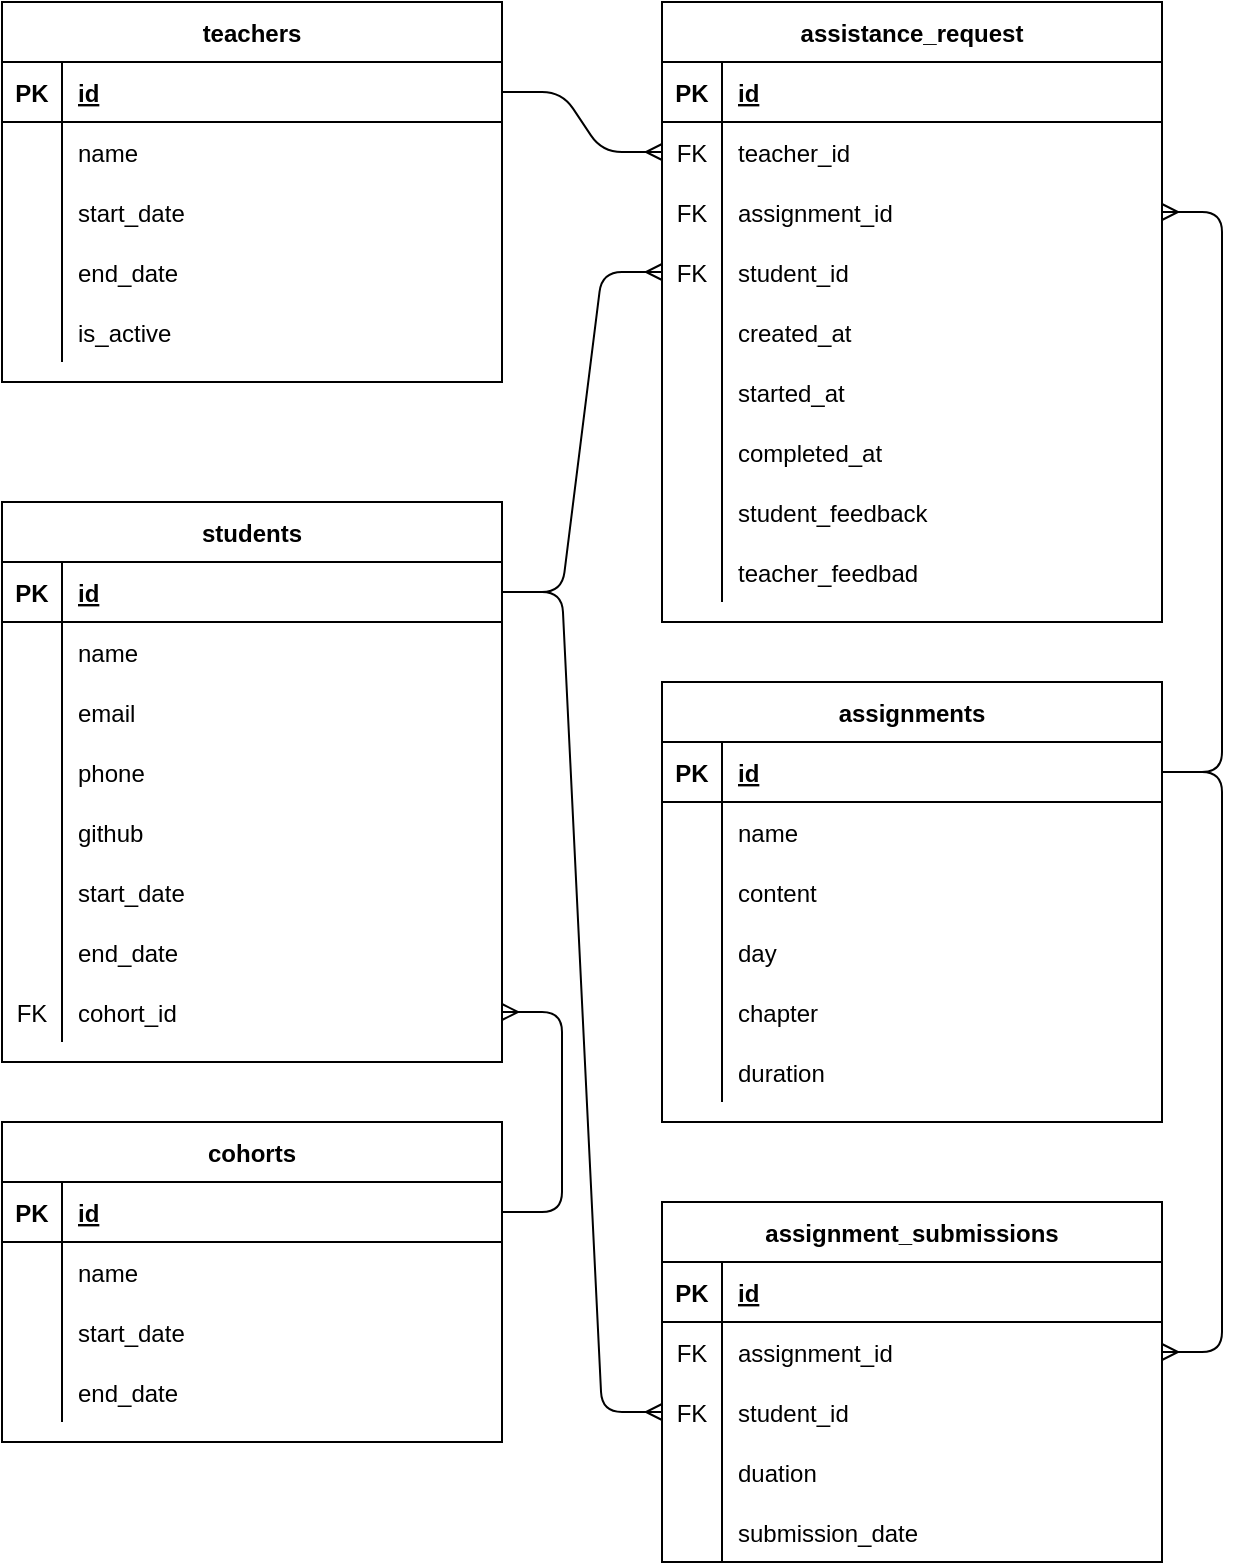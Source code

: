 <mxfile version="13.7.9" type="device"><diagram id="R2lEEEUBdFMjLlhIrx00" name="Page-1"><mxGraphModel dx="1129" dy="1080" grid="1" gridSize="10" guides="1" tooltips="1" connect="1" arrows="1" fold="1" page="1" pageScale="1" pageWidth="850" pageHeight="1100" math="0" shadow="0" extFonts="Permanent Marker^https://fonts.googleapis.com/css?family=Permanent+Marker"><root><mxCell id="0"/><mxCell id="1" parent="0"/><mxCell id="C-vyLk0tnHw3VtMMgP7b-2" value="assistance_request" style="shape=table;startSize=30;container=1;collapsible=1;childLayout=tableLayout;fixedRows=1;rowLines=0;fontStyle=1;align=center;resizeLast=1;" parent="1" vertex="1"><mxGeometry x="450" y="120" width="250" height="310" as="geometry"/></mxCell><mxCell id="C-vyLk0tnHw3VtMMgP7b-3" value="" style="shape=partialRectangle;collapsible=0;dropTarget=0;pointerEvents=0;fillColor=none;points=[[0,0.5],[1,0.5]];portConstraint=eastwest;top=0;left=0;right=0;bottom=1;" parent="C-vyLk0tnHw3VtMMgP7b-2" vertex="1"><mxGeometry y="30" width="250" height="30" as="geometry"/></mxCell><mxCell id="C-vyLk0tnHw3VtMMgP7b-4" value="PK" style="shape=partialRectangle;overflow=hidden;connectable=0;fillColor=none;top=0;left=0;bottom=0;right=0;fontStyle=1;" parent="C-vyLk0tnHw3VtMMgP7b-3" vertex="1"><mxGeometry width="30" height="30" as="geometry"/></mxCell><mxCell id="C-vyLk0tnHw3VtMMgP7b-5" value="id" style="shape=partialRectangle;overflow=hidden;connectable=0;fillColor=none;top=0;left=0;bottom=0;right=0;align=left;spacingLeft=6;fontStyle=5;" parent="C-vyLk0tnHw3VtMMgP7b-3" vertex="1"><mxGeometry x="30" width="220" height="30" as="geometry"/></mxCell><mxCell id="C-vyLk0tnHw3VtMMgP7b-6" value="" style="shape=partialRectangle;collapsible=0;dropTarget=0;pointerEvents=0;fillColor=none;points=[[0,0.5],[1,0.5]];portConstraint=eastwest;top=0;left=0;right=0;bottom=0;" parent="C-vyLk0tnHw3VtMMgP7b-2" vertex="1"><mxGeometry y="60" width="250" height="30" as="geometry"/></mxCell><mxCell id="C-vyLk0tnHw3VtMMgP7b-7" value="FK" style="shape=partialRectangle;overflow=hidden;connectable=0;fillColor=none;top=0;left=0;bottom=0;right=0;" parent="C-vyLk0tnHw3VtMMgP7b-6" vertex="1"><mxGeometry width="30" height="30" as="geometry"/></mxCell><mxCell id="C-vyLk0tnHw3VtMMgP7b-8" value="teacher_id" style="shape=partialRectangle;overflow=hidden;connectable=0;fillColor=none;top=0;left=0;bottom=0;right=0;align=left;spacingLeft=6;" parent="C-vyLk0tnHw3VtMMgP7b-6" vertex="1"><mxGeometry x="30" width="220" height="30" as="geometry"/></mxCell><mxCell id="C-vyLk0tnHw3VtMMgP7b-9" value="" style="shape=partialRectangle;collapsible=0;dropTarget=0;pointerEvents=0;fillColor=none;points=[[0,0.5],[1,0.5]];portConstraint=eastwest;top=0;left=0;right=0;bottom=0;" parent="C-vyLk0tnHw3VtMMgP7b-2" vertex="1"><mxGeometry y="90" width="250" height="30" as="geometry"/></mxCell><mxCell id="C-vyLk0tnHw3VtMMgP7b-10" value="FK" style="shape=partialRectangle;overflow=hidden;connectable=0;fillColor=none;top=0;left=0;bottom=0;right=0;" parent="C-vyLk0tnHw3VtMMgP7b-9" vertex="1"><mxGeometry width="30" height="30" as="geometry"/></mxCell><mxCell id="C-vyLk0tnHw3VtMMgP7b-11" value="assignment_id" style="shape=partialRectangle;overflow=hidden;connectable=0;fillColor=none;top=0;left=0;bottom=0;right=0;align=left;spacingLeft=6;" parent="C-vyLk0tnHw3VtMMgP7b-9" vertex="1"><mxGeometry x="30" width="220" height="30" as="geometry"/></mxCell><mxCell id="3u0vxD-5wGPSrM8xxP-s-26" value="" style="shape=partialRectangle;collapsible=0;dropTarget=0;pointerEvents=0;fillColor=none;top=0;left=0;bottom=0;right=0;points=[[0,0.5],[1,0.5]];portConstraint=eastwest;" vertex="1" parent="C-vyLk0tnHw3VtMMgP7b-2"><mxGeometry y="120" width="250" height="30" as="geometry"/></mxCell><mxCell id="3u0vxD-5wGPSrM8xxP-s-27" value="FK" style="shape=partialRectangle;connectable=0;fillColor=none;top=0;left=0;bottom=0;right=0;editable=1;overflow=hidden;" vertex="1" parent="3u0vxD-5wGPSrM8xxP-s-26"><mxGeometry width="30" height="30" as="geometry"/></mxCell><mxCell id="3u0vxD-5wGPSrM8xxP-s-28" value="student_id" style="shape=partialRectangle;connectable=0;fillColor=none;top=0;left=0;bottom=0;right=0;align=left;spacingLeft=6;overflow=hidden;" vertex="1" parent="3u0vxD-5wGPSrM8xxP-s-26"><mxGeometry x="30" width="220" height="30" as="geometry"/></mxCell><mxCell id="3u0vxD-5wGPSrM8xxP-s-30" value="" style="shape=partialRectangle;collapsible=0;dropTarget=0;pointerEvents=0;fillColor=none;top=0;left=0;bottom=0;right=0;points=[[0,0.5],[1,0.5]];portConstraint=eastwest;" vertex="1" parent="C-vyLk0tnHw3VtMMgP7b-2"><mxGeometry y="150" width="250" height="30" as="geometry"/></mxCell><mxCell id="3u0vxD-5wGPSrM8xxP-s-31" value="" style="shape=partialRectangle;connectable=0;fillColor=none;top=0;left=0;bottom=0;right=0;editable=1;overflow=hidden;" vertex="1" parent="3u0vxD-5wGPSrM8xxP-s-30"><mxGeometry width="30" height="30" as="geometry"/></mxCell><mxCell id="3u0vxD-5wGPSrM8xxP-s-32" value="created_at" style="shape=partialRectangle;connectable=0;fillColor=none;top=0;left=0;bottom=0;right=0;align=left;spacingLeft=6;overflow=hidden;" vertex="1" parent="3u0vxD-5wGPSrM8xxP-s-30"><mxGeometry x="30" width="220" height="30" as="geometry"/></mxCell><mxCell id="3u0vxD-5wGPSrM8xxP-s-34" value="" style="shape=partialRectangle;collapsible=0;dropTarget=0;pointerEvents=0;fillColor=none;top=0;left=0;bottom=0;right=0;points=[[0,0.5],[1,0.5]];portConstraint=eastwest;" vertex="1" parent="C-vyLk0tnHw3VtMMgP7b-2"><mxGeometry y="180" width="250" height="30" as="geometry"/></mxCell><mxCell id="3u0vxD-5wGPSrM8xxP-s-35" value="" style="shape=partialRectangle;connectable=0;fillColor=none;top=0;left=0;bottom=0;right=0;editable=1;overflow=hidden;" vertex="1" parent="3u0vxD-5wGPSrM8xxP-s-34"><mxGeometry width="30" height="30" as="geometry"/></mxCell><mxCell id="3u0vxD-5wGPSrM8xxP-s-36" value="started_at" style="shape=partialRectangle;connectable=0;fillColor=none;top=0;left=0;bottom=0;right=0;align=left;spacingLeft=6;overflow=hidden;" vertex="1" parent="3u0vxD-5wGPSrM8xxP-s-34"><mxGeometry x="30" width="220" height="30" as="geometry"/></mxCell><mxCell id="3u0vxD-5wGPSrM8xxP-s-38" value="" style="shape=partialRectangle;collapsible=0;dropTarget=0;pointerEvents=0;fillColor=none;top=0;left=0;bottom=0;right=0;points=[[0,0.5],[1,0.5]];portConstraint=eastwest;" vertex="1" parent="C-vyLk0tnHw3VtMMgP7b-2"><mxGeometry y="210" width="250" height="30" as="geometry"/></mxCell><mxCell id="3u0vxD-5wGPSrM8xxP-s-39" value="" style="shape=partialRectangle;connectable=0;fillColor=none;top=0;left=0;bottom=0;right=0;editable=1;overflow=hidden;" vertex="1" parent="3u0vxD-5wGPSrM8xxP-s-38"><mxGeometry width="30" height="30" as="geometry"/></mxCell><mxCell id="3u0vxD-5wGPSrM8xxP-s-40" value="completed_at" style="shape=partialRectangle;connectable=0;fillColor=none;top=0;left=0;bottom=0;right=0;align=left;spacingLeft=6;overflow=hidden;" vertex="1" parent="3u0vxD-5wGPSrM8xxP-s-38"><mxGeometry x="30" width="220" height="30" as="geometry"/></mxCell><mxCell id="3u0vxD-5wGPSrM8xxP-s-42" value="" style="shape=partialRectangle;collapsible=0;dropTarget=0;pointerEvents=0;fillColor=none;top=0;left=0;bottom=0;right=0;points=[[0,0.5],[1,0.5]];portConstraint=eastwest;" vertex="1" parent="C-vyLk0tnHw3VtMMgP7b-2"><mxGeometry y="240" width="250" height="30" as="geometry"/></mxCell><mxCell id="3u0vxD-5wGPSrM8xxP-s-43" value="" style="shape=partialRectangle;connectable=0;fillColor=none;top=0;left=0;bottom=0;right=0;editable=1;overflow=hidden;" vertex="1" parent="3u0vxD-5wGPSrM8xxP-s-42"><mxGeometry width="30" height="30" as="geometry"/></mxCell><mxCell id="3u0vxD-5wGPSrM8xxP-s-44" value="student_feedback" style="shape=partialRectangle;connectable=0;fillColor=none;top=0;left=0;bottom=0;right=0;align=left;spacingLeft=6;overflow=hidden;" vertex="1" parent="3u0vxD-5wGPSrM8xxP-s-42"><mxGeometry x="30" width="220" height="30" as="geometry"/></mxCell><mxCell id="3u0vxD-5wGPSrM8xxP-s-46" value="" style="shape=partialRectangle;collapsible=0;dropTarget=0;pointerEvents=0;fillColor=none;top=0;left=0;bottom=0;right=0;points=[[0,0.5],[1,0.5]];portConstraint=eastwest;" vertex="1" parent="C-vyLk0tnHw3VtMMgP7b-2"><mxGeometry y="270" width="250" height="30" as="geometry"/></mxCell><mxCell id="3u0vxD-5wGPSrM8xxP-s-47" value="" style="shape=partialRectangle;connectable=0;fillColor=none;top=0;left=0;bottom=0;right=0;editable=1;overflow=hidden;" vertex="1" parent="3u0vxD-5wGPSrM8xxP-s-46"><mxGeometry width="30" height="30" as="geometry"/></mxCell><mxCell id="3u0vxD-5wGPSrM8xxP-s-48" value="teacher_feedbad" style="shape=partialRectangle;connectable=0;fillColor=none;top=0;left=0;bottom=0;right=0;align=left;spacingLeft=6;overflow=hidden;" vertex="1" parent="3u0vxD-5wGPSrM8xxP-s-46"><mxGeometry x="30" width="220" height="30" as="geometry"/></mxCell><mxCell id="C-vyLk0tnHw3VtMMgP7b-23" value="teachers" style="shape=table;startSize=30;container=1;collapsible=1;childLayout=tableLayout;fixedRows=1;rowLines=0;fontStyle=1;align=center;resizeLast=1;" parent="1" vertex="1"><mxGeometry x="120" y="120" width="250" height="190" as="geometry"/></mxCell><mxCell id="C-vyLk0tnHw3VtMMgP7b-24" value="" style="shape=partialRectangle;collapsible=0;dropTarget=0;pointerEvents=0;fillColor=none;points=[[0,0.5],[1,0.5]];portConstraint=eastwest;top=0;left=0;right=0;bottom=1;" parent="C-vyLk0tnHw3VtMMgP7b-23" vertex="1"><mxGeometry y="30" width="250" height="30" as="geometry"/></mxCell><mxCell id="C-vyLk0tnHw3VtMMgP7b-25" value="PK" style="shape=partialRectangle;overflow=hidden;connectable=0;fillColor=none;top=0;left=0;bottom=0;right=0;fontStyle=1;" parent="C-vyLk0tnHw3VtMMgP7b-24" vertex="1"><mxGeometry width="30" height="30" as="geometry"/></mxCell><mxCell id="C-vyLk0tnHw3VtMMgP7b-26" value="id" style="shape=partialRectangle;overflow=hidden;connectable=0;fillColor=none;top=0;left=0;bottom=0;right=0;align=left;spacingLeft=6;fontStyle=5;" parent="C-vyLk0tnHw3VtMMgP7b-24" vertex="1"><mxGeometry x="30" width="220" height="30" as="geometry"/></mxCell><mxCell id="C-vyLk0tnHw3VtMMgP7b-27" value="" style="shape=partialRectangle;collapsible=0;dropTarget=0;pointerEvents=0;fillColor=none;points=[[0,0.5],[1,0.5]];portConstraint=eastwest;top=0;left=0;right=0;bottom=0;" parent="C-vyLk0tnHw3VtMMgP7b-23" vertex="1"><mxGeometry y="60" width="250" height="30" as="geometry"/></mxCell><mxCell id="C-vyLk0tnHw3VtMMgP7b-28" value="" style="shape=partialRectangle;overflow=hidden;connectable=0;fillColor=none;top=0;left=0;bottom=0;right=0;" parent="C-vyLk0tnHw3VtMMgP7b-27" vertex="1"><mxGeometry width="30" height="30" as="geometry"/></mxCell><mxCell id="C-vyLk0tnHw3VtMMgP7b-29" value="name" style="shape=partialRectangle;overflow=hidden;connectable=0;fillColor=none;top=0;left=0;bottom=0;right=0;align=left;spacingLeft=6;" parent="C-vyLk0tnHw3VtMMgP7b-27" vertex="1"><mxGeometry x="30" width="220" height="30" as="geometry"/></mxCell><mxCell id="3u0vxD-5wGPSrM8xxP-s-14" value="" style="shape=partialRectangle;collapsible=0;dropTarget=0;pointerEvents=0;fillColor=none;top=0;left=0;bottom=0;right=0;points=[[0,0.5],[1,0.5]];portConstraint=eastwest;" vertex="1" parent="C-vyLk0tnHw3VtMMgP7b-23"><mxGeometry y="90" width="250" height="30" as="geometry"/></mxCell><mxCell id="3u0vxD-5wGPSrM8xxP-s-15" value="" style="shape=partialRectangle;connectable=0;fillColor=none;top=0;left=0;bottom=0;right=0;editable=1;overflow=hidden;" vertex="1" parent="3u0vxD-5wGPSrM8xxP-s-14"><mxGeometry width="30" height="30" as="geometry"/></mxCell><mxCell id="3u0vxD-5wGPSrM8xxP-s-16" value="start_date" style="shape=partialRectangle;connectable=0;fillColor=none;top=0;left=0;bottom=0;right=0;align=left;spacingLeft=6;overflow=hidden;" vertex="1" parent="3u0vxD-5wGPSrM8xxP-s-14"><mxGeometry x="30" width="220" height="30" as="geometry"/></mxCell><mxCell id="3u0vxD-5wGPSrM8xxP-s-18" value="" style="shape=partialRectangle;collapsible=0;dropTarget=0;pointerEvents=0;fillColor=none;top=0;left=0;bottom=0;right=0;points=[[0,0.5],[1,0.5]];portConstraint=eastwest;" vertex="1" parent="C-vyLk0tnHw3VtMMgP7b-23"><mxGeometry y="120" width="250" height="30" as="geometry"/></mxCell><mxCell id="3u0vxD-5wGPSrM8xxP-s-19" value="" style="shape=partialRectangle;connectable=0;fillColor=none;top=0;left=0;bottom=0;right=0;editable=1;overflow=hidden;" vertex="1" parent="3u0vxD-5wGPSrM8xxP-s-18"><mxGeometry width="30" height="30" as="geometry"/></mxCell><mxCell id="3u0vxD-5wGPSrM8xxP-s-20" value="end_date" style="shape=partialRectangle;connectable=0;fillColor=none;top=0;left=0;bottom=0;right=0;align=left;spacingLeft=6;overflow=hidden;" vertex="1" parent="3u0vxD-5wGPSrM8xxP-s-18"><mxGeometry x="30" width="220" height="30" as="geometry"/></mxCell><mxCell id="3u0vxD-5wGPSrM8xxP-s-22" value="" style="shape=partialRectangle;collapsible=0;dropTarget=0;pointerEvents=0;fillColor=none;top=0;left=0;bottom=0;right=0;points=[[0,0.5],[1,0.5]];portConstraint=eastwest;" vertex="1" parent="C-vyLk0tnHw3VtMMgP7b-23"><mxGeometry y="150" width="250" height="30" as="geometry"/></mxCell><mxCell id="3u0vxD-5wGPSrM8xxP-s-23" value="" style="shape=partialRectangle;connectable=0;fillColor=none;top=0;left=0;bottom=0;right=0;editable=1;overflow=hidden;" vertex="1" parent="3u0vxD-5wGPSrM8xxP-s-22"><mxGeometry width="30" height="30" as="geometry"/></mxCell><mxCell id="3u0vxD-5wGPSrM8xxP-s-24" value="is_active" style="shape=partialRectangle;connectable=0;fillColor=none;top=0;left=0;bottom=0;right=0;align=left;spacingLeft=6;overflow=hidden;" vertex="1" parent="3u0vxD-5wGPSrM8xxP-s-22"><mxGeometry x="30" width="220" height="30" as="geometry"/></mxCell><mxCell id="3u0vxD-5wGPSrM8xxP-s-62" value="students" style="shape=table;startSize=30;container=1;collapsible=1;childLayout=tableLayout;fixedRows=1;rowLines=0;fontStyle=1;align=center;resizeLast=1;" vertex="1" parent="1"><mxGeometry x="120" y="370" width="250" height="280" as="geometry"/></mxCell><mxCell id="3u0vxD-5wGPSrM8xxP-s-63" value="" style="shape=partialRectangle;collapsible=0;dropTarget=0;pointerEvents=0;fillColor=none;top=0;left=0;bottom=1;right=0;points=[[0,0.5],[1,0.5]];portConstraint=eastwest;" vertex="1" parent="3u0vxD-5wGPSrM8xxP-s-62"><mxGeometry y="30" width="250" height="30" as="geometry"/></mxCell><mxCell id="3u0vxD-5wGPSrM8xxP-s-64" value="PK" style="shape=partialRectangle;connectable=0;fillColor=none;top=0;left=0;bottom=0;right=0;fontStyle=1;overflow=hidden;" vertex="1" parent="3u0vxD-5wGPSrM8xxP-s-63"><mxGeometry width="30" height="30" as="geometry"/></mxCell><mxCell id="3u0vxD-5wGPSrM8xxP-s-65" value="id" style="shape=partialRectangle;connectable=0;fillColor=none;top=0;left=0;bottom=0;right=0;align=left;spacingLeft=6;fontStyle=5;overflow=hidden;" vertex="1" parent="3u0vxD-5wGPSrM8xxP-s-63"><mxGeometry x="30" width="220" height="30" as="geometry"/></mxCell><mxCell id="3u0vxD-5wGPSrM8xxP-s-66" value="" style="shape=partialRectangle;collapsible=0;dropTarget=0;pointerEvents=0;fillColor=none;top=0;left=0;bottom=0;right=0;points=[[0,0.5],[1,0.5]];portConstraint=eastwest;" vertex="1" parent="3u0vxD-5wGPSrM8xxP-s-62"><mxGeometry y="60" width="250" height="30" as="geometry"/></mxCell><mxCell id="3u0vxD-5wGPSrM8xxP-s-67" value="" style="shape=partialRectangle;connectable=0;fillColor=none;top=0;left=0;bottom=0;right=0;editable=1;overflow=hidden;" vertex="1" parent="3u0vxD-5wGPSrM8xxP-s-66"><mxGeometry width="30" height="30" as="geometry"/></mxCell><mxCell id="3u0vxD-5wGPSrM8xxP-s-68" value="name" style="shape=partialRectangle;connectable=0;fillColor=none;top=0;left=0;bottom=0;right=0;align=left;spacingLeft=6;overflow=hidden;" vertex="1" parent="3u0vxD-5wGPSrM8xxP-s-66"><mxGeometry x="30" width="220" height="30" as="geometry"/></mxCell><mxCell id="3u0vxD-5wGPSrM8xxP-s-69" value="" style="shape=partialRectangle;collapsible=0;dropTarget=0;pointerEvents=0;fillColor=none;top=0;left=0;bottom=0;right=0;points=[[0,0.5],[1,0.5]];portConstraint=eastwest;" vertex="1" parent="3u0vxD-5wGPSrM8xxP-s-62"><mxGeometry y="90" width="250" height="30" as="geometry"/></mxCell><mxCell id="3u0vxD-5wGPSrM8xxP-s-70" value="" style="shape=partialRectangle;connectable=0;fillColor=none;top=0;left=0;bottom=0;right=0;editable=1;overflow=hidden;" vertex="1" parent="3u0vxD-5wGPSrM8xxP-s-69"><mxGeometry width="30" height="30" as="geometry"/></mxCell><mxCell id="3u0vxD-5wGPSrM8xxP-s-71" value="email" style="shape=partialRectangle;connectable=0;fillColor=none;top=0;left=0;bottom=0;right=0;align=left;spacingLeft=6;overflow=hidden;" vertex="1" parent="3u0vxD-5wGPSrM8xxP-s-69"><mxGeometry x="30" width="220" height="30" as="geometry"/></mxCell><mxCell id="3u0vxD-5wGPSrM8xxP-s-72" value="" style="shape=partialRectangle;collapsible=0;dropTarget=0;pointerEvents=0;fillColor=none;top=0;left=0;bottom=0;right=0;points=[[0,0.5],[1,0.5]];portConstraint=eastwest;" vertex="1" parent="3u0vxD-5wGPSrM8xxP-s-62"><mxGeometry y="120" width="250" height="30" as="geometry"/></mxCell><mxCell id="3u0vxD-5wGPSrM8xxP-s-73" value="" style="shape=partialRectangle;connectable=0;fillColor=none;top=0;left=0;bottom=0;right=0;editable=1;overflow=hidden;" vertex="1" parent="3u0vxD-5wGPSrM8xxP-s-72"><mxGeometry width="30" height="30" as="geometry"/></mxCell><mxCell id="3u0vxD-5wGPSrM8xxP-s-74" value="phone" style="shape=partialRectangle;connectable=0;fillColor=none;top=0;left=0;bottom=0;right=0;align=left;spacingLeft=6;overflow=hidden;" vertex="1" parent="3u0vxD-5wGPSrM8xxP-s-72"><mxGeometry x="30" width="220" height="30" as="geometry"/></mxCell><mxCell id="3u0vxD-5wGPSrM8xxP-s-87" value="" style="shape=partialRectangle;collapsible=0;dropTarget=0;pointerEvents=0;fillColor=none;top=0;left=0;bottom=0;right=0;points=[[0,0.5],[1,0.5]];portConstraint=eastwest;" vertex="1" parent="3u0vxD-5wGPSrM8xxP-s-62"><mxGeometry y="150" width="250" height="30" as="geometry"/></mxCell><mxCell id="3u0vxD-5wGPSrM8xxP-s-88" value="" style="shape=partialRectangle;connectable=0;fillColor=none;top=0;left=0;bottom=0;right=0;editable=1;overflow=hidden;" vertex="1" parent="3u0vxD-5wGPSrM8xxP-s-87"><mxGeometry width="30" height="30" as="geometry"/></mxCell><mxCell id="3u0vxD-5wGPSrM8xxP-s-89" value="github" style="shape=partialRectangle;connectable=0;fillColor=none;top=0;left=0;bottom=0;right=0;align=left;spacingLeft=6;overflow=hidden;" vertex="1" parent="3u0vxD-5wGPSrM8xxP-s-87"><mxGeometry x="30" width="220" height="30" as="geometry"/></mxCell><mxCell id="3u0vxD-5wGPSrM8xxP-s-91" value="" style="shape=partialRectangle;collapsible=0;dropTarget=0;pointerEvents=0;fillColor=none;top=0;left=0;bottom=0;right=0;points=[[0,0.5],[1,0.5]];portConstraint=eastwest;" vertex="1" parent="3u0vxD-5wGPSrM8xxP-s-62"><mxGeometry y="180" width="250" height="30" as="geometry"/></mxCell><mxCell id="3u0vxD-5wGPSrM8xxP-s-92" value="" style="shape=partialRectangle;connectable=0;fillColor=none;top=0;left=0;bottom=0;right=0;editable=1;overflow=hidden;" vertex="1" parent="3u0vxD-5wGPSrM8xxP-s-91"><mxGeometry width="30" height="30" as="geometry"/></mxCell><mxCell id="3u0vxD-5wGPSrM8xxP-s-93" value="start_date" style="shape=partialRectangle;connectable=0;fillColor=none;top=0;left=0;bottom=0;right=0;align=left;spacingLeft=6;overflow=hidden;" vertex="1" parent="3u0vxD-5wGPSrM8xxP-s-91"><mxGeometry x="30" width="220" height="30" as="geometry"/></mxCell><mxCell id="3u0vxD-5wGPSrM8xxP-s-95" value="" style="shape=partialRectangle;collapsible=0;dropTarget=0;pointerEvents=0;fillColor=none;top=0;left=0;bottom=0;right=0;points=[[0,0.5],[1,0.5]];portConstraint=eastwest;" vertex="1" parent="3u0vxD-5wGPSrM8xxP-s-62"><mxGeometry y="210" width="250" height="30" as="geometry"/></mxCell><mxCell id="3u0vxD-5wGPSrM8xxP-s-96" value="" style="shape=partialRectangle;connectable=0;fillColor=none;top=0;left=0;bottom=0;right=0;editable=1;overflow=hidden;" vertex="1" parent="3u0vxD-5wGPSrM8xxP-s-95"><mxGeometry width="30" height="30" as="geometry"/></mxCell><mxCell id="3u0vxD-5wGPSrM8xxP-s-97" value="end_date" style="shape=partialRectangle;connectable=0;fillColor=none;top=0;left=0;bottom=0;right=0;align=left;spacingLeft=6;overflow=hidden;" vertex="1" parent="3u0vxD-5wGPSrM8xxP-s-95"><mxGeometry x="30" width="220" height="30" as="geometry"/></mxCell><mxCell id="3u0vxD-5wGPSrM8xxP-s-99" value="" style="shape=partialRectangle;collapsible=0;dropTarget=0;pointerEvents=0;fillColor=none;top=0;left=0;bottom=0;right=0;points=[[0,0.5],[1,0.5]];portConstraint=eastwest;" vertex="1" parent="3u0vxD-5wGPSrM8xxP-s-62"><mxGeometry y="240" width="250" height="30" as="geometry"/></mxCell><mxCell id="3u0vxD-5wGPSrM8xxP-s-100" value="FK" style="shape=partialRectangle;connectable=0;fillColor=none;top=0;left=0;bottom=0;right=0;editable=1;overflow=hidden;" vertex="1" parent="3u0vxD-5wGPSrM8xxP-s-99"><mxGeometry width="30" height="30" as="geometry"/></mxCell><mxCell id="3u0vxD-5wGPSrM8xxP-s-101" value="cohort_id" style="shape=partialRectangle;connectable=0;fillColor=none;top=0;left=0;bottom=0;right=0;align=left;spacingLeft=6;overflow=hidden;" vertex="1" parent="3u0vxD-5wGPSrM8xxP-s-99"><mxGeometry x="30" width="220" height="30" as="geometry"/></mxCell><mxCell id="3u0vxD-5wGPSrM8xxP-s-107" value="cohorts" style="shape=table;startSize=30;container=1;collapsible=1;childLayout=tableLayout;fixedRows=1;rowLines=0;fontStyle=1;align=center;resizeLast=1;" vertex="1" parent="1"><mxGeometry x="120" y="680" width="250" height="160" as="geometry"/></mxCell><mxCell id="3u0vxD-5wGPSrM8xxP-s-108" value="" style="shape=partialRectangle;collapsible=0;dropTarget=0;pointerEvents=0;fillColor=none;top=0;left=0;bottom=1;right=0;points=[[0,0.5],[1,0.5]];portConstraint=eastwest;" vertex="1" parent="3u0vxD-5wGPSrM8xxP-s-107"><mxGeometry y="30" width="250" height="30" as="geometry"/></mxCell><mxCell id="3u0vxD-5wGPSrM8xxP-s-109" value="PK" style="shape=partialRectangle;connectable=0;fillColor=none;top=0;left=0;bottom=0;right=0;fontStyle=1;overflow=hidden;" vertex="1" parent="3u0vxD-5wGPSrM8xxP-s-108"><mxGeometry width="30" height="30" as="geometry"/></mxCell><mxCell id="3u0vxD-5wGPSrM8xxP-s-110" value="id" style="shape=partialRectangle;connectable=0;fillColor=none;top=0;left=0;bottom=0;right=0;align=left;spacingLeft=6;fontStyle=5;overflow=hidden;" vertex="1" parent="3u0vxD-5wGPSrM8xxP-s-108"><mxGeometry x="30" width="220" height="30" as="geometry"/></mxCell><mxCell id="3u0vxD-5wGPSrM8xxP-s-111" value="" style="shape=partialRectangle;collapsible=0;dropTarget=0;pointerEvents=0;fillColor=none;top=0;left=0;bottom=0;right=0;points=[[0,0.5],[1,0.5]];portConstraint=eastwest;" vertex="1" parent="3u0vxD-5wGPSrM8xxP-s-107"><mxGeometry y="60" width="250" height="30" as="geometry"/></mxCell><mxCell id="3u0vxD-5wGPSrM8xxP-s-112" value="" style="shape=partialRectangle;connectable=0;fillColor=none;top=0;left=0;bottom=0;right=0;editable=1;overflow=hidden;" vertex="1" parent="3u0vxD-5wGPSrM8xxP-s-111"><mxGeometry width="30" height="30" as="geometry"/></mxCell><mxCell id="3u0vxD-5wGPSrM8xxP-s-113" value="name" style="shape=partialRectangle;connectable=0;fillColor=none;top=0;left=0;bottom=0;right=0;align=left;spacingLeft=6;overflow=hidden;" vertex="1" parent="3u0vxD-5wGPSrM8xxP-s-111"><mxGeometry x="30" width="220" height="30" as="geometry"/></mxCell><mxCell id="3u0vxD-5wGPSrM8xxP-s-114" value="" style="shape=partialRectangle;collapsible=0;dropTarget=0;pointerEvents=0;fillColor=none;top=0;left=0;bottom=0;right=0;points=[[0,0.5],[1,0.5]];portConstraint=eastwest;" vertex="1" parent="3u0vxD-5wGPSrM8xxP-s-107"><mxGeometry y="90" width="250" height="30" as="geometry"/></mxCell><mxCell id="3u0vxD-5wGPSrM8xxP-s-115" value="" style="shape=partialRectangle;connectable=0;fillColor=none;top=0;left=0;bottom=0;right=0;editable=1;overflow=hidden;" vertex="1" parent="3u0vxD-5wGPSrM8xxP-s-114"><mxGeometry width="30" height="30" as="geometry"/></mxCell><mxCell id="3u0vxD-5wGPSrM8xxP-s-116" value="start_date" style="shape=partialRectangle;connectable=0;fillColor=none;top=0;left=0;bottom=0;right=0;align=left;spacingLeft=6;overflow=hidden;" vertex="1" parent="3u0vxD-5wGPSrM8xxP-s-114"><mxGeometry x="30" width="220" height="30" as="geometry"/></mxCell><mxCell id="3u0vxD-5wGPSrM8xxP-s-117" value="" style="shape=partialRectangle;collapsible=0;dropTarget=0;pointerEvents=0;fillColor=none;top=0;left=0;bottom=0;right=0;points=[[0,0.5],[1,0.5]];portConstraint=eastwest;" vertex="1" parent="3u0vxD-5wGPSrM8xxP-s-107"><mxGeometry y="120" width="250" height="30" as="geometry"/></mxCell><mxCell id="3u0vxD-5wGPSrM8xxP-s-118" value="" style="shape=partialRectangle;connectable=0;fillColor=none;top=0;left=0;bottom=0;right=0;editable=1;overflow=hidden;" vertex="1" parent="3u0vxD-5wGPSrM8xxP-s-117"><mxGeometry width="30" height="30" as="geometry"/></mxCell><mxCell id="3u0vxD-5wGPSrM8xxP-s-119" value="end_date" style="shape=partialRectangle;connectable=0;fillColor=none;top=0;left=0;bottom=0;right=0;align=left;spacingLeft=6;overflow=hidden;" vertex="1" parent="3u0vxD-5wGPSrM8xxP-s-117"><mxGeometry x="30" width="220" height="30" as="geometry"/></mxCell><mxCell id="3u0vxD-5wGPSrM8xxP-s-121" value="" style="edgeStyle=entityRelationEdgeStyle;fontSize=12;html=1;endArrow=ERmany;exitX=1;exitY=0.5;exitDx=0;exitDy=0;entryX=0;entryY=0.5;entryDx=0;entryDy=0;" edge="1" parent="1" source="C-vyLk0tnHw3VtMMgP7b-24" target="C-vyLk0tnHw3VtMMgP7b-6"><mxGeometry width="100" height="100" relative="1" as="geometry"><mxPoint x="390" y="520" as="sourcePoint"/><mxPoint x="490" y="420" as="targetPoint"/></mxGeometry></mxCell><mxCell id="3u0vxD-5wGPSrM8xxP-s-122" value="" style="edgeStyle=entityRelationEdgeStyle;fontSize=12;html=1;endArrow=ERmany;exitX=1;exitY=0.5;exitDx=0;exitDy=0;entryX=0;entryY=0.5;entryDx=0;entryDy=0;" edge="1" parent="1" source="3u0vxD-5wGPSrM8xxP-s-63" target="3u0vxD-5wGPSrM8xxP-s-26"><mxGeometry width="100" height="100" relative="1" as="geometry"><mxPoint x="380" y="175" as="sourcePoint"/><mxPoint x="460" y="205" as="targetPoint"/></mxGeometry></mxCell><mxCell id="3u0vxD-5wGPSrM8xxP-s-123" value="" style="edgeStyle=entityRelationEdgeStyle;fontSize=12;html=1;endArrow=ERmany;exitX=1;exitY=0.5;exitDx=0;exitDy=0;snapToPoint=0;" edge="1" parent="1" source="3u0vxD-5wGPSrM8xxP-s-108" target="3u0vxD-5wGPSrM8xxP-s-99"><mxGeometry width="100" height="100" relative="1" as="geometry"><mxPoint x="380" y="425" as="sourcePoint"/><mxPoint x="430" y="610" as="targetPoint"/></mxGeometry></mxCell><mxCell id="3u0vxD-5wGPSrM8xxP-s-127" value="assignments" style="shape=table;startSize=30;container=1;collapsible=1;childLayout=tableLayout;fixedRows=1;rowLines=0;fontStyle=1;align=center;resizeLast=1;" vertex="1" parent="1"><mxGeometry x="450" y="460" width="250" height="220" as="geometry"/></mxCell><mxCell id="3u0vxD-5wGPSrM8xxP-s-128" value="" style="shape=partialRectangle;collapsible=0;dropTarget=0;pointerEvents=0;fillColor=none;top=0;left=0;bottom=1;right=0;points=[[0,0.5],[1,0.5]];portConstraint=eastwest;" vertex="1" parent="3u0vxD-5wGPSrM8xxP-s-127"><mxGeometry y="30" width="250" height="30" as="geometry"/></mxCell><mxCell id="3u0vxD-5wGPSrM8xxP-s-129" value="PK" style="shape=partialRectangle;connectable=0;fillColor=none;top=0;left=0;bottom=0;right=0;fontStyle=1;overflow=hidden;" vertex="1" parent="3u0vxD-5wGPSrM8xxP-s-128"><mxGeometry width="30" height="30" as="geometry"/></mxCell><mxCell id="3u0vxD-5wGPSrM8xxP-s-130" value="id" style="shape=partialRectangle;connectable=0;fillColor=none;top=0;left=0;bottom=0;right=0;align=left;spacingLeft=6;fontStyle=5;overflow=hidden;" vertex="1" parent="3u0vxD-5wGPSrM8xxP-s-128"><mxGeometry x="30" width="220" height="30" as="geometry"/></mxCell><mxCell id="3u0vxD-5wGPSrM8xxP-s-131" value="" style="shape=partialRectangle;collapsible=0;dropTarget=0;pointerEvents=0;fillColor=none;top=0;left=0;bottom=0;right=0;points=[[0,0.5],[1,0.5]];portConstraint=eastwest;" vertex="1" parent="3u0vxD-5wGPSrM8xxP-s-127"><mxGeometry y="60" width="250" height="30" as="geometry"/></mxCell><mxCell id="3u0vxD-5wGPSrM8xxP-s-132" value="" style="shape=partialRectangle;connectable=0;fillColor=none;top=0;left=0;bottom=0;right=0;editable=1;overflow=hidden;" vertex="1" parent="3u0vxD-5wGPSrM8xxP-s-131"><mxGeometry width="30" height="30" as="geometry"/></mxCell><mxCell id="3u0vxD-5wGPSrM8xxP-s-133" value="name" style="shape=partialRectangle;connectable=0;fillColor=none;top=0;left=0;bottom=0;right=0;align=left;spacingLeft=6;overflow=hidden;" vertex="1" parent="3u0vxD-5wGPSrM8xxP-s-131"><mxGeometry x="30" width="220" height="30" as="geometry"/></mxCell><mxCell id="3u0vxD-5wGPSrM8xxP-s-134" value="" style="shape=partialRectangle;collapsible=0;dropTarget=0;pointerEvents=0;fillColor=none;top=0;left=0;bottom=0;right=0;points=[[0,0.5],[1,0.5]];portConstraint=eastwest;" vertex="1" parent="3u0vxD-5wGPSrM8xxP-s-127"><mxGeometry y="90" width="250" height="30" as="geometry"/></mxCell><mxCell id="3u0vxD-5wGPSrM8xxP-s-135" value="" style="shape=partialRectangle;connectable=0;fillColor=none;top=0;left=0;bottom=0;right=0;editable=1;overflow=hidden;" vertex="1" parent="3u0vxD-5wGPSrM8xxP-s-134"><mxGeometry width="30" height="30" as="geometry"/></mxCell><mxCell id="3u0vxD-5wGPSrM8xxP-s-136" value="content" style="shape=partialRectangle;connectable=0;fillColor=none;top=0;left=0;bottom=0;right=0;align=left;spacingLeft=6;overflow=hidden;" vertex="1" parent="3u0vxD-5wGPSrM8xxP-s-134"><mxGeometry x="30" width="220" height="30" as="geometry"/></mxCell><mxCell id="3u0vxD-5wGPSrM8xxP-s-137" value="" style="shape=partialRectangle;collapsible=0;dropTarget=0;pointerEvents=0;fillColor=none;top=0;left=0;bottom=0;right=0;points=[[0,0.5],[1,0.5]];portConstraint=eastwest;" vertex="1" parent="3u0vxD-5wGPSrM8xxP-s-127"><mxGeometry y="120" width="250" height="30" as="geometry"/></mxCell><mxCell id="3u0vxD-5wGPSrM8xxP-s-138" value="" style="shape=partialRectangle;connectable=0;fillColor=none;top=0;left=0;bottom=0;right=0;editable=1;overflow=hidden;" vertex="1" parent="3u0vxD-5wGPSrM8xxP-s-137"><mxGeometry width="30" height="30" as="geometry"/></mxCell><mxCell id="3u0vxD-5wGPSrM8xxP-s-139" value="day" style="shape=partialRectangle;connectable=0;fillColor=none;top=0;left=0;bottom=0;right=0;align=left;spacingLeft=6;overflow=hidden;" vertex="1" parent="3u0vxD-5wGPSrM8xxP-s-137"><mxGeometry x="30" width="220" height="30" as="geometry"/></mxCell><mxCell id="3u0vxD-5wGPSrM8xxP-s-141" value="" style="shape=partialRectangle;collapsible=0;dropTarget=0;pointerEvents=0;fillColor=none;top=0;left=0;bottom=0;right=0;points=[[0,0.5],[1,0.5]];portConstraint=eastwest;" vertex="1" parent="3u0vxD-5wGPSrM8xxP-s-127"><mxGeometry y="150" width="250" height="30" as="geometry"/></mxCell><mxCell id="3u0vxD-5wGPSrM8xxP-s-142" value="" style="shape=partialRectangle;connectable=0;fillColor=none;top=0;left=0;bottom=0;right=0;editable=1;overflow=hidden;" vertex="1" parent="3u0vxD-5wGPSrM8xxP-s-141"><mxGeometry width="30" height="30" as="geometry"/></mxCell><mxCell id="3u0vxD-5wGPSrM8xxP-s-143" value="chapter" style="shape=partialRectangle;connectable=0;fillColor=none;top=0;left=0;bottom=0;right=0;align=left;spacingLeft=6;overflow=hidden;" vertex="1" parent="3u0vxD-5wGPSrM8xxP-s-141"><mxGeometry x="30" width="220" height="30" as="geometry"/></mxCell><mxCell id="3u0vxD-5wGPSrM8xxP-s-145" value="" style="shape=partialRectangle;collapsible=0;dropTarget=0;pointerEvents=0;fillColor=none;top=0;left=0;bottom=0;right=0;points=[[0,0.5],[1,0.5]];portConstraint=eastwest;" vertex="1" parent="3u0vxD-5wGPSrM8xxP-s-127"><mxGeometry y="180" width="250" height="30" as="geometry"/></mxCell><mxCell id="3u0vxD-5wGPSrM8xxP-s-146" value="" style="shape=partialRectangle;connectable=0;fillColor=none;top=0;left=0;bottom=0;right=0;editable=1;overflow=hidden;" vertex="1" parent="3u0vxD-5wGPSrM8xxP-s-145"><mxGeometry width="30" height="30" as="geometry"/></mxCell><mxCell id="3u0vxD-5wGPSrM8xxP-s-147" value="duration" style="shape=partialRectangle;connectable=0;fillColor=none;top=0;left=0;bottom=0;right=0;align=left;spacingLeft=6;overflow=hidden;" vertex="1" parent="3u0vxD-5wGPSrM8xxP-s-145"><mxGeometry x="30" width="220" height="30" as="geometry"/></mxCell><mxCell id="3u0vxD-5wGPSrM8xxP-s-148" value="assignment_submissions" style="shape=table;startSize=30;container=1;collapsible=1;childLayout=tableLayout;fixedRows=1;rowLines=0;fontStyle=1;align=center;resizeLast=1;" vertex="1" parent="1"><mxGeometry x="450" y="720" width="250" height="180" as="geometry"/></mxCell><mxCell id="3u0vxD-5wGPSrM8xxP-s-149" value="" style="shape=partialRectangle;collapsible=0;dropTarget=0;pointerEvents=0;fillColor=none;top=0;left=0;bottom=1;right=0;points=[[0,0.5],[1,0.5]];portConstraint=eastwest;" vertex="1" parent="3u0vxD-5wGPSrM8xxP-s-148"><mxGeometry y="30" width="250" height="30" as="geometry"/></mxCell><mxCell id="3u0vxD-5wGPSrM8xxP-s-150" value="PK" style="shape=partialRectangle;connectable=0;fillColor=none;top=0;left=0;bottom=0;right=0;fontStyle=1;overflow=hidden;" vertex="1" parent="3u0vxD-5wGPSrM8xxP-s-149"><mxGeometry width="30" height="30" as="geometry"/></mxCell><mxCell id="3u0vxD-5wGPSrM8xxP-s-151" value="id" style="shape=partialRectangle;connectable=0;fillColor=none;top=0;left=0;bottom=0;right=0;align=left;spacingLeft=6;fontStyle=5;overflow=hidden;" vertex="1" parent="3u0vxD-5wGPSrM8xxP-s-149"><mxGeometry x="30" width="220" height="30" as="geometry"/></mxCell><mxCell id="3u0vxD-5wGPSrM8xxP-s-152" value="" style="shape=partialRectangle;collapsible=0;dropTarget=0;pointerEvents=0;fillColor=none;top=0;left=0;bottom=0;right=0;points=[[0,0.5],[1,0.5]];portConstraint=eastwest;" vertex="1" parent="3u0vxD-5wGPSrM8xxP-s-148"><mxGeometry y="60" width="250" height="30" as="geometry"/></mxCell><mxCell id="3u0vxD-5wGPSrM8xxP-s-153" value="FK" style="shape=partialRectangle;connectable=0;fillColor=none;top=0;left=0;bottom=0;right=0;editable=1;overflow=hidden;" vertex="1" parent="3u0vxD-5wGPSrM8xxP-s-152"><mxGeometry width="30" height="30" as="geometry"/></mxCell><mxCell id="3u0vxD-5wGPSrM8xxP-s-154" value="assignment_id" style="shape=partialRectangle;connectable=0;fillColor=none;top=0;left=0;bottom=0;right=0;align=left;spacingLeft=6;overflow=hidden;" vertex="1" parent="3u0vxD-5wGPSrM8xxP-s-152"><mxGeometry x="30" width="220" height="30" as="geometry"/></mxCell><mxCell id="3u0vxD-5wGPSrM8xxP-s-155" value="" style="shape=partialRectangle;collapsible=0;dropTarget=0;pointerEvents=0;fillColor=none;top=0;left=0;bottom=0;right=0;points=[[0,0.5],[1,0.5]];portConstraint=eastwest;" vertex="1" parent="3u0vxD-5wGPSrM8xxP-s-148"><mxGeometry y="90" width="250" height="30" as="geometry"/></mxCell><mxCell id="3u0vxD-5wGPSrM8xxP-s-156" value="FK" style="shape=partialRectangle;connectable=0;fillColor=none;top=0;left=0;bottom=0;right=0;editable=1;overflow=hidden;" vertex="1" parent="3u0vxD-5wGPSrM8xxP-s-155"><mxGeometry width="30" height="30" as="geometry"/></mxCell><mxCell id="3u0vxD-5wGPSrM8xxP-s-157" value="student_id" style="shape=partialRectangle;connectable=0;fillColor=none;top=0;left=0;bottom=0;right=0;align=left;spacingLeft=6;overflow=hidden;" vertex="1" parent="3u0vxD-5wGPSrM8xxP-s-155"><mxGeometry x="30" width="220" height="30" as="geometry"/></mxCell><mxCell id="3u0vxD-5wGPSrM8xxP-s-158" value="" style="shape=partialRectangle;collapsible=0;dropTarget=0;pointerEvents=0;fillColor=none;top=0;left=0;bottom=0;right=0;points=[[0,0.5],[1,0.5]];portConstraint=eastwest;" vertex="1" parent="3u0vxD-5wGPSrM8xxP-s-148"><mxGeometry y="120" width="250" height="30" as="geometry"/></mxCell><mxCell id="3u0vxD-5wGPSrM8xxP-s-159" value="" style="shape=partialRectangle;connectable=0;fillColor=none;top=0;left=0;bottom=0;right=0;editable=1;overflow=hidden;" vertex="1" parent="3u0vxD-5wGPSrM8xxP-s-158"><mxGeometry width="30" height="30" as="geometry"/></mxCell><mxCell id="3u0vxD-5wGPSrM8xxP-s-160" value="duation" style="shape=partialRectangle;connectable=0;fillColor=none;top=0;left=0;bottom=0;right=0;align=left;spacingLeft=6;overflow=hidden;" vertex="1" parent="3u0vxD-5wGPSrM8xxP-s-158"><mxGeometry x="30" width="220" height="30" as="geometry"/></mxCell><mxCell id="3u0vxD-5wGPSrM8xxP-s-178" value="" style="shape=partialRectangle;collapsible=0;dropTarget=0;pointerEvents=0;fillColor=none;top=0;left=0;bottom=0;right=0;points=[[0,0.5],[1,0.5]];portConstraint=eastwest;" vertex="1" parent="3u0vxD-5wGPSrM8xxP-s-148"><mxGeometry y="150" width="250" height="30" as="geometry"/></mxCell><mxCell id="3u0vxD-5wGPSrM8xxP-s-179" value="" style="shape=partialRectangle;connectable=0;fillColor=none;top=0;left=0;bottom=0;right=0;editable=1;overflow=hidden;" vertex="1" parent="3u0vxD-5wGPSrM8xxP-s-178"><mxGeometry width="30" height="30" as="geometry"/></mxCell><mxCell id="3u0vxD-5wGPSrM8xxP-s-180" value="submission_date" style="shape=partialRectangle;connectable=0;fillColor=none;top=0;left=0;bottom=0;right=0;align=left;spacingLeft=6;overflow=hidden;" vertex="1" parent="3u0vxD-5wGPSrM8xxP-s-178"><mxGeometry x="30" width="220" height="30" as="geometry"/></mxCell><mxCell id="3u0vxD-5wGPSrM8xxP-s-181" value="" style="edgeStyle=entityRelationEdgeStyle;fontSize=12;html=1;endArrow=ERmany;exitX=1;exitY=0.5;exitDx=0;exitDy=0;snapToPoint=0;" edge="1" parent="1" source="3u0vxD-5wGPSrM8xxP-s-128" target="3u0vxD-5wGPSrM8xxP-s-152"><mxGeometry width="100" height="100" relative="1" as="geometry"><mxPoint x="380" y="735" as="sourcePoint"/><mxPoint x="380" y="635" as="targetPoint"/></mxGeometry></mxCell><mxCell id="3u0vxD-5wGPSrM8xxP-s-182" value="" style="edgeStyle=entityRelationEdgeStyle;fontSize=12;html=1;endArrow=ERmany;exitX=1;exitY=0.5;exitDx=0;exitDy=0;entryX=0;entryY=0.5;entryDx=0;entryDy=0;" edge="1" parent="1" source="3u0vxD-5wGPSrM8xxP-s-63" target="3u0vxD-5wGPSrM8xxP-s-155"><mxGeometry width="100" height="100" relative="1" as="geometry"><mxPoint x="380" y="425" as="sourcePoint"/><mxPoint x="460" y="265" as="targetPoint"/></mxGeometry></mxCell><mxCell id="3u0vxD-5wGPSrM8xxP-s-183" value="" style="edgeStyle=entityRelationEdgeStyle;fontSize=12;html=1;endArrow=ERmany;exitX=1;exitY=0.5;exitDx=0;exitDy=0;" edge="1" parent="1" source="3u0vxD-5wGPSrM8xxP-s-128" target="C-vyLk0tnHw3VtMMgP7b-9"><mxGeometry width="100" height="100" relative="1" as="geometry"><mxPoint x="700" y="510" as="sourcePoint"/><mxPoint x="790" y="430" as="targetPoint"/></mxGeometry></mxCell></root></mxGraphModel></diagram></mxfile>